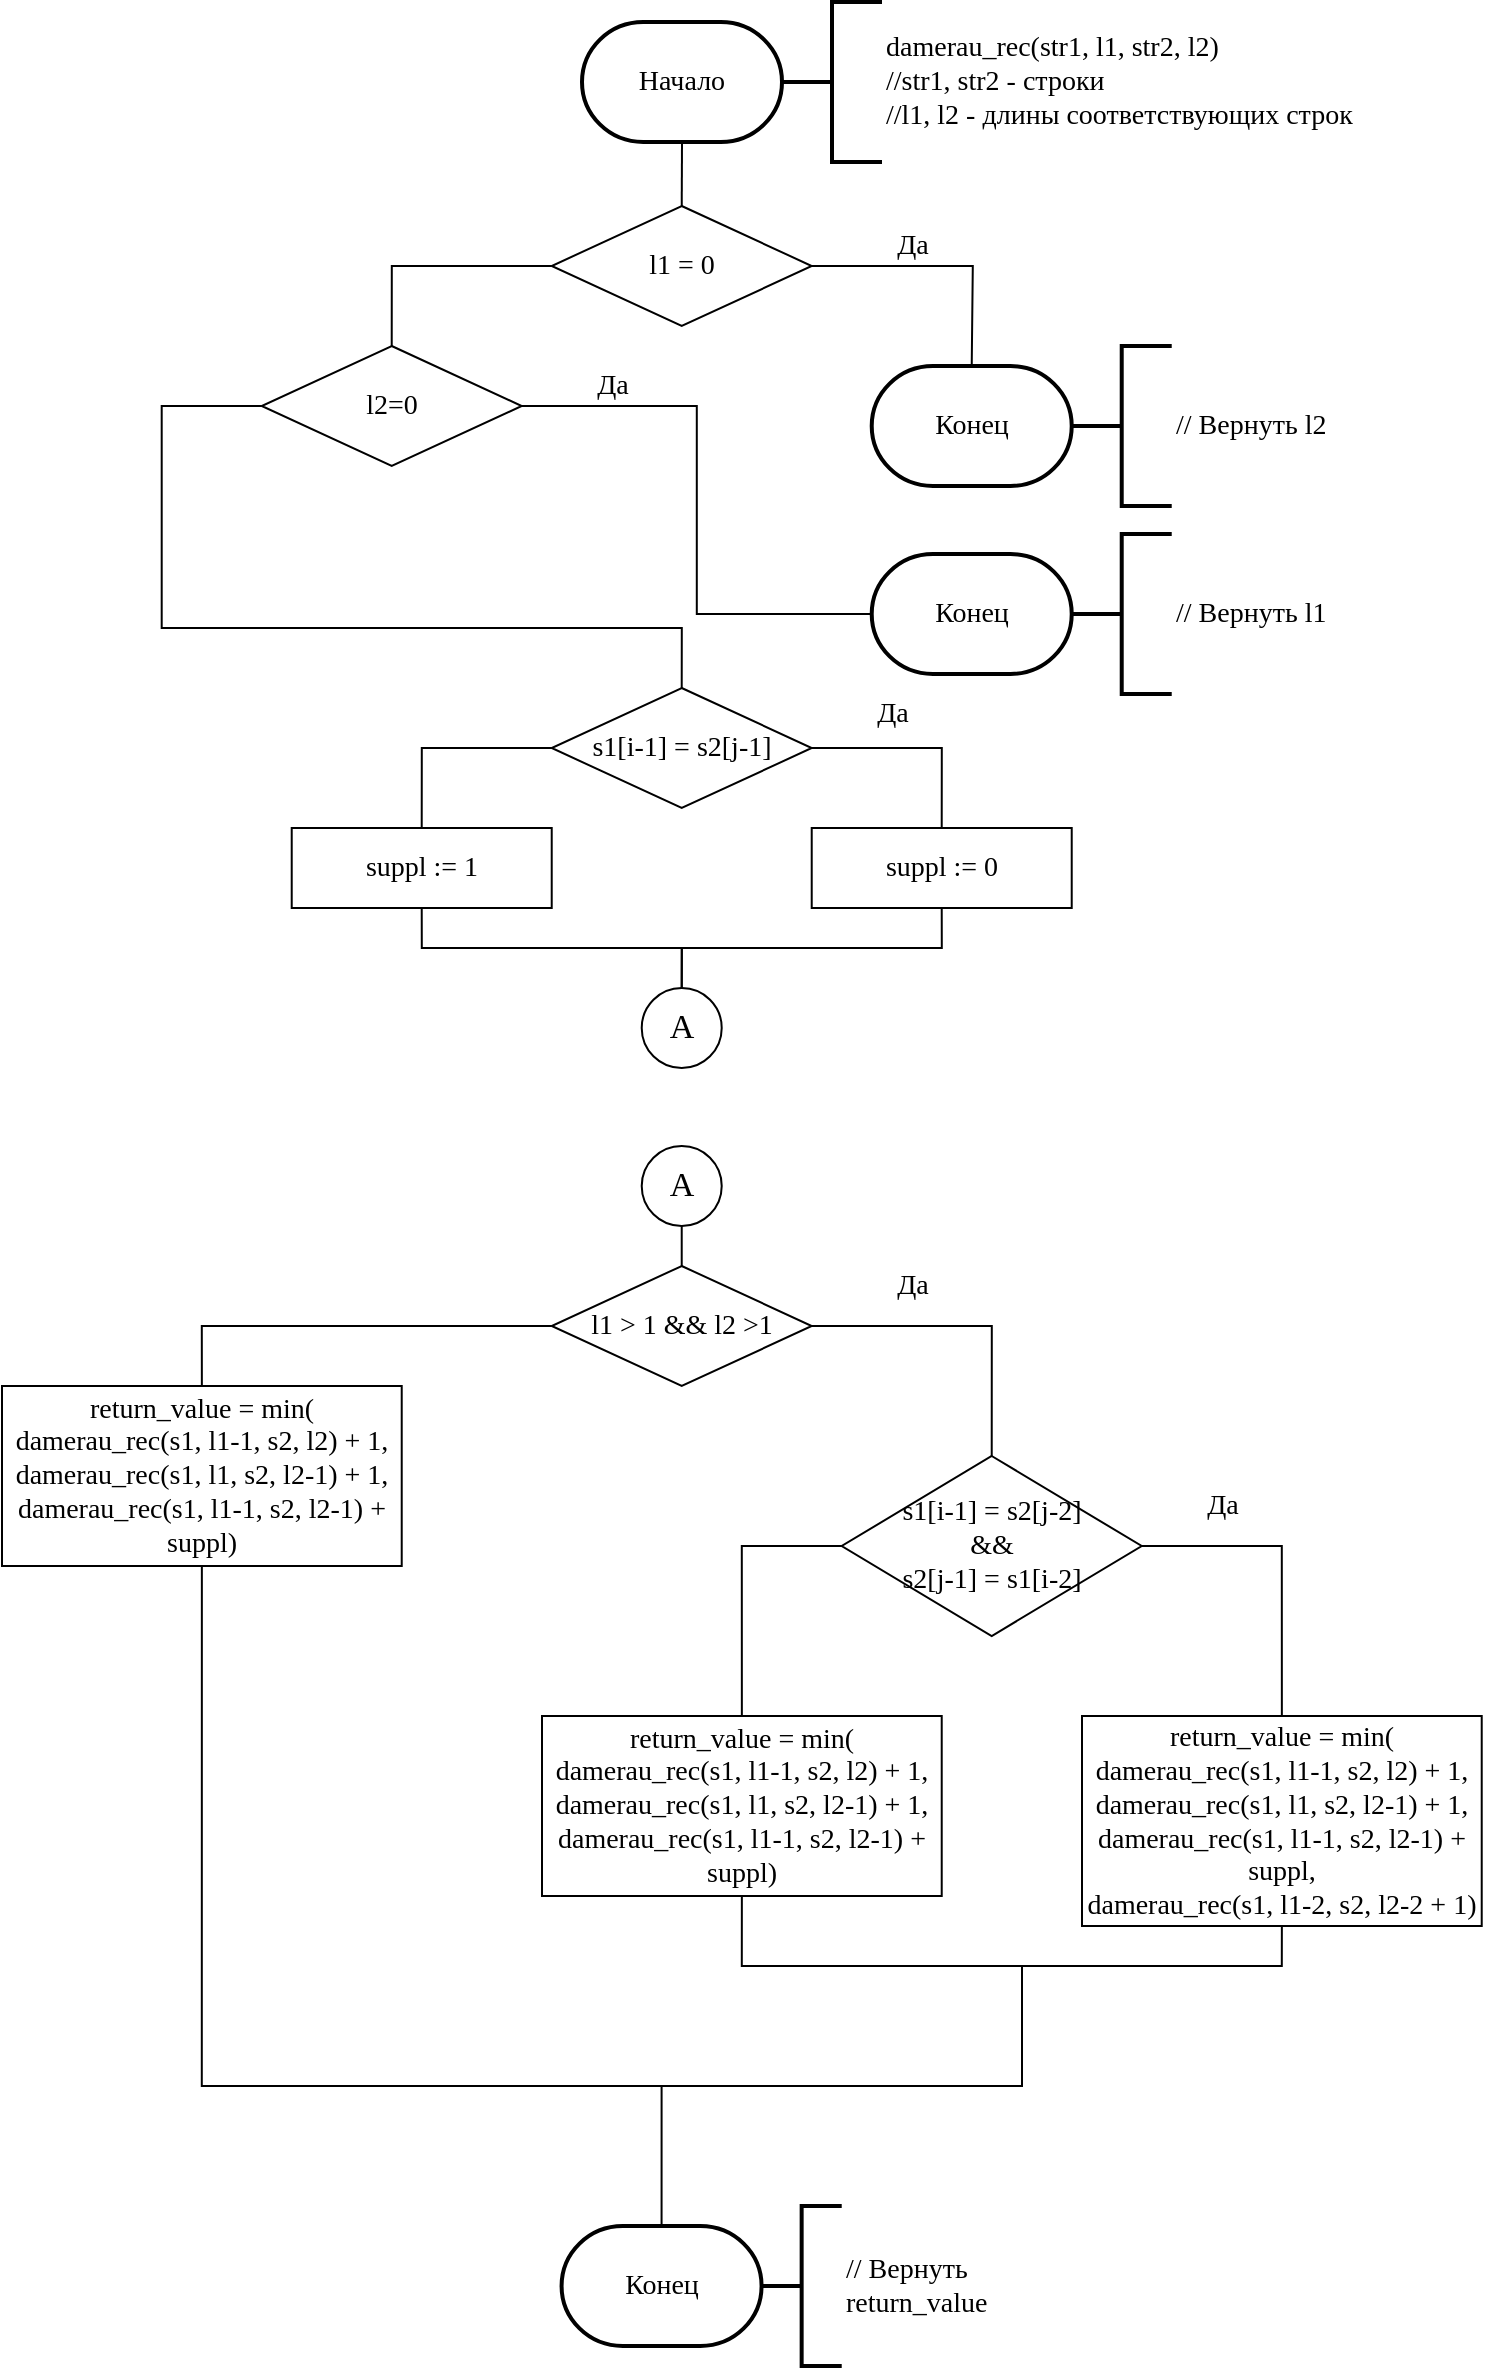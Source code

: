 <mxfile version="12.6.5" type="device"><diagram id="YL3H9q9L4_Bp0R7UsukM" name="Page-1"><mxGraphModel dx="1045" dy="725" grid="1" gridSize="10" guides="1" tooltips="1" connect="1" arrows="1" fold="1" page="1" pageScale="1" pageWidth="850" pageHeight="1100" math="0" shadow="0"><root><mxCell id="0"/><mxCell id="1" parent="0"/><mxCell id="tkgGCG3ak1hTv2Zepjkr-8" style="edgeStyle=orthogonalEdgeStyle;rounded=0;orthogonalLoop=1;jettySize=auto;html=1;exitX=0.5;exitY=1;exitDx=0;exitDy=0;exitPerimeter=0;entryX=0.5;entryY=0;entryDx=0;entryDy=0;endArrow=none;endFill=0;" parent="1" source="KYTLCNxsOzUXt4mLUQmY-2" target="KYTLCNxsOzUXt4mLUQmY-8" edge="1"><mxGeometry relative="1" as="geometry"/></mxCell><mxCell id="KYTLCNxsOzUXt4mLUQmY-2" value="Начало" style="strokeWidth=2;html=1;shape=mxgraph.flowchart.terminator;whiteSpace=wrap;fontFamily=Times New Roman;fontSize=14;" parent="1" vertex="1"><mxGeometry x="380" y="28" width="100" height="60" as="geometry"/></mxCell><mxCell id="KYTLCNxsOzUXt4mLUQmY-5" value="damerau_rec(str1, l1, str2, l2)&lt;br style=&quot;font-size: 14px&quot;&gt;//str1, str2 - строки&lt;br style=&quot;font-size: 14px&quot;&gt;//l1, l2 - длины соответствующих строк" style="strokeWidth=2;html=1;shape=mxgraph.flowchart.annotation_2;align=left;labelPosition=right;pointerEvents=1;fontFamily=Times New Roman;fontSize=14;" parent="1" vertex="1"><mxGeometry x="480" y="18" width="50" height="80" as="geometry"/></mxCell><mxCell id="KYTLCNxsOzUXt4mLUQmY-6" style="edgeStyle=orthogonalEdgeStyle;rounded=0;orthogonalLoop=1;jettySize=auto;html=1;exitX=1;exitY=0.5;exitDx=0;exitDy=0;entryX=0.5;entryY=0;entryDx=0;entryDy=0;endArrow=none;endFill=0;fontFamily=Times New Roman;fontSize=14;" parent="1" source="KYTLCNxsOzUXt4mLUQmY-8" edge="1"><mxGeometry relative="1" as="geometry"><mxPoint x="574.86" y="200" as="targetPoint"/></mxGeometry></mxCell><mxCell id="KYTLCNxsOzUXt4mLUQmY-7" style="edgeStyle=orthogonalEdgeStyle;rounded=0;orthogonalLoop=1;jettySize=auto;html=1;exitX=0;exitY=0.5;exitDx=0;exitDy=0;entryX=0.5;entryY=0;entryDx=0;entryDy=0;endArrow=none;endFill=0;fontFamily=Times New Roman;fontSize=14;" parent="1" source="KYTLCNxsOzUXt4mLUQmY-8" target="KYTLCNxsOzUXt4mLUQmY-13" edge="1"><mxGeometry relative="1" as="geometry"/></mxCell><mxCell id="KYTLCNxsOzUXt4mLUQmY-8" value="l1 = 0" style="rhombus;whiteSpace=wrap;html=1;fontFamily=Times New Roman;fontSize=14;" parent="1" vertex="1"><mxGeometry x="364.86" y="120" width="130" height="60" as="geometry"/></mxCell><mxCell id="KYTLCNxsOzUXt4mLUQmY-55" style="edgeStyle=orthogonalEdgeStyle;rounded=0;orthogonalLoop=1;jettySize=auto;html=1;exitX=0;exitY=0.5;exitDx=0;exitDy=0;entryX=0.5;entryY=0;entryDx=0;entryDy=0;endArrow=none;endFill=0;" parent="1" source="KYTLCNxsOzUXt4mLUQmY-13" target="KYTLCNxsOzUXt4mLUQmY-46" edge="1"><mxGeometry relative="1" as="geometry"><Array as="points"><mxPoint x="169.86" y="220"/><mxPoint x="169.86" y="331"/><mxPoint x="429.86" y="331"/></Array></mxGeometry></mxCell><mxCell id="tkgGCG3ak1hTv2Zepjkr-7" style="edgeStyle=orthogonalEdgeStyle;rounded=0;orthogonalLoop=1;jettySize=auto;html=1;exitX=1;exitY=0.5;exitDx=0;exitDy=0;entryX=0;entryY=0.5;entryDx=0;entryDy=0;entryPerimeter=0;endArrow=none;endFill=0;" parent="1" source="KYTLCNxsOzUXt4mLUQmY-13" target="tkgGCG3ak1hTv2Zepjkr-5" edge="1"><mxGeometry relative="1" as="geometry"/></mxCell><mxCell id="KYTLCNxsOzUXt4mLUQmY-13" value="l2=0" style="rhombus;whiteSpace=wrap;html=1;fontFamily=Times New Roman;fontSize=14;" parent="1" vertex="1"><mxGeometry x="219.86" y="190" width="130" height="60" as="geometry"/></mxCell><mxCell id="KYTLCNxsOzUXt4mLUQmY-35" value="Да" style="text;html=1;align=center;verticalAlign=middle;resizable=0;points=[];autosize=1;fontFamily=Times New Roman;fontSize=14;" parent="1" vertex="1"><mxGeometry x="529.86" y="130" width="30" height="20" as="geometry"/></mxCell><mxCell id="KYTLCNxsOzUXt4mLUQmY-36" value="Да" style="text;html=1;align=center;verticalAlign=middle;resizable=0;points=[];autosize=1;fontFamily=Times New Roman;fontSize=14;" parent="1" vertex="1"><mxGeometry x="379.86" y="200" width="30" height="20" as="geometry"/></mxCell><mxCell id="KYTLCNxsOzUXt4mLUQmY-58" style="edgeStyle=orthogonalEdgeStyle;rounded=0;orthogonalLoop=1;jettySize=auto;html=1;exitX=1;exitY=0.5;exitDx=0;exitDy=0;entryX=0.5;entryY=0;entryDx=0;entryDy=0;endArrow=none;endFill=0;" parent="1" source="KYTLCNxsOzUXt4mLUQmY-42" target="KYTLCNxsOzUXt4mLUQmY-43" edge="1"><mxGeometry relative="1" as="geometry"/></mxCell><mxCell id="tkgGCG3ak1hTv2Zepjkr-16" style="edgeStyle=orthogonalEdgeStyle;rounded=0;orthogonalLoop=1;jettySize=auto;html=1;exitX=0;exitY=0.5;exitDx=0;exitDy=0;entryX=0.5;entryY=0;entryDx=0;entryDy=0;endArrow=none;endFill=0;" parent="1" source="KYTLCNxsOzUXt4mLUQmY-42" target="tkgGCG3ak1hTv2Zepjkr-15" edge="1"><mxGeometry relative="1" as="geometry"/></mxCell><mxCell id="KYTLCNxsOzUXt4mLUQmY-42" value="l1 &amp;gt; 1 &amp;amp;&amp;amp; l2 &amp;gt;1" style="rhombus;whiteSpace=wrap;html=1;fontFamily=Times New Roman;fontSize=14;" parent="1" vertex="1"><mxGeometry x="364.86" y="650" width="130" height="60" as="geometry"/></mxCell><mxCell id="KYTLCNxsOzUXt4mLUQmY-59" style="edgeStyle=orthogonalEdgeStyle;rounded=0;orthogonalLoop=1;jettySize=auto;html=1;exitX=1;exitY=0.5;exitDx=0;exitDy=0;entryX=0.5;entryY=0;entryDx=0;entryDy=0;endArrow=none;endFill=0;" parent="1" source="KYTLCNxsOzUXt4mLUQmY-43" target="tkgGCG3ak1hTv2Zepjkr-20" edge="1"><mxGeometry relative="1" as="geometry"><mxPoint x="729.86" y="875" as="targetPoint"/></mxGeometry></mxCell><mxCell id="KYTLCNxsOzUXt4mLUQmY-60" style="edgeStyle=orthogonalEdgeStyle;rounded=0;orthogonalLoop=1;jettySize=auto;html=1;exitX=0;exitY=0.5;exitDx=0;exitDy=0;entryX=0.5;entryY=0;entryDx=0;entryDy=0;endArrow=none;endFill=0;" parent="1" source="KYTLCNxsOzUXt4mLUQmY-43" target="tkgGCG3ak1hTv2Zepjkr-18" edge="1"><mxGeometry relative="1" as="geometry"><mxPoint x="454.86" y="875" as="targetPoint"/></mxGeometry></mxCell><mxCell id="KYTLCNxsOzUXt4mLUQmY-43" value="s1[i-1] = s2[j-2]&lt;br&gt;&amp;amp;&amp;amp;&lt;br&gt;s2[j-1] = s1[i-2]" style="rhombus;whiteSpace=wrap;html=1;fontFamily=Times New Roman;fontSize=14;" parent="1" vertex="1"><mxGeometry x="509.86" y="745" width="150" height="90" as="geometry"/></mxCell><mxCell id="KYTLCNxsOzUXt4mLUQmY-44" style="edgeStyle=orthogonalEdgeStyle;rounded=0;orthogonalLoop=1;jettySize=auto;html=1;exitX=1;exitY=0.5;exitDx=0;exitDy=0;entryX=0.5;entryY=0;entryDx=0;entryDy=0;endArrow=none;endFill=0;fontFamily=Times New Roman;fontSize=14;" parent="1" source="KYTLCNxsOzUXt4mLUQmY-46" target="KYTLCNxsOzUXt4mLUQmY-47" edge="1"><mxGeometry relative="1" as="geometry"/></mxCell><mxCell id="KYTLCNxsOzUXt4mLUQmY-45" style="edgeStyle=orthogonalEdgeStyle;rounded=0;orthogonalLoop=1;jettySize=auto;html=1;exitX=0;exitY=0.5;exitDx=0;exitDy=0;entryX=0.5;entryY=0;entryDx=0;entryDy=0;endArrow=none;endFill=0;fontFamily=Times New Roman;fontSize=14;" parent="1" source="KYTLCNxsOzUXt4mLUQmY-46" target="KYTLCNxsOzUXt4mLUQmY-48" edge="1"><mxGeometry relative="1" as="geometry"/></mxCell><mxCell id="KYTLCNxsOzUXt4mLUQmY-46" value="s1[i-1] = s2[j-1]" style="rhombus;whiteSpace=wrap;html=1;fontFamily=Times New Roman;fontSize=14;" parent="1" vertex="1"><mxGeometry x="364.86" y="361" width="130" height="60" as="geometry"/></mxCell><mxCell id="KYTLCNxsOzUXt4mLUQmY-76" style="edgeStyle=orthogonalEdgeStyle;rounded=0;orthogonalLoop=1;jettySize=auto;html=1;exitX=0.5;exitY=1;exitDx=0;exitDy=0;entryX=0.5;entryY=0;entryDx=0;entryDy=0;endArrow=none;endFill=0;" parent="1" source="KYTLCNxsOzUXt4mLUQmY-47" target="KYTLCNxsOzUXt4mLUQmY-75" edge="1"><mxGeometry relative="1" as="geometry"/></mxCell><mxCell id="KYTLCNxsOzUXt4mLUQmY-47" value="suppl := 0" style="rounded=0;whiteSpace=wrap;html=1;fontFamily=Times New Roman;fontSize=14;" parent="1" vertex="1"><mxGeometry x="494.86" y="431" width="130" height="40" as="geometry"/></mxCell><mxCell id="KYTLCNxsOzUXt4mLUQmY-77" style="edgeStyle=orthogonalEdgeStyle;rounded=0;orthogonalLoop=1;jettySize=auto;html=1;exitX=0.5;exitY=1;exitDx=0;exitDy=0;entryX=0.5;entryY=0;entryDx=0;entryDy=0;endArrow=none;endFill=0;" parent="1" source="KYTLCNxsOzUXt4mLUQmY-48" target="KYTLCNxsOzUXt4mLUQmY-75" edge="1"><mxGeometry relative="1" as="geometry"/></mxCell><mxCell id="KYTLCNxsOzUXt4mLUQmY-48" value="suppl := 1" style="rounded=0;whiteSpace=wrap;html=1;fontFamily=Times New Roman;fontSize=14;" parent="1" vertex="1"><mxGeometry x="234.86" y="431" width="130" height="40" as="geometry"/></mxCell><mxCell id="KYTLCNxsOzUXt4mLUQmY-49" value="Да" style="text;html=1;align=center;verticalAlign=middle;resizable=0;points=[];autosize=1;fontFamily=Times New Roman;fontSize=14;" parent="1" vertex="1"><mxGeometry x="519.86" y="364" width="30" height="20" as="geometry"/></mxCell><mxCell id="KYTLCNxsOzUXt4mLUQmY-73" value="Да" style="text;html=1;align=center;verticalAlign=middle;resizable=0;points=[];autosize=1;fontFamily=Times New Roman;fontSize=14;" parent="1" vertex="1"><mxGeometry x="529.86" y="650" width="30" height="20" as="geometry"/></mxCell><mxCell id="KYTLCNxsOzUXt4mLUQmY-74" value="Да" style="text;html=1;align=center;verticalAlign=middle;resizable=0;points=[];autosize=1;fontFamily=Times New Roman;fontSize=14;" parent="1" vertex="1"><mxGeometry x="684.86" y="760" width="30" height="20" as="geometry"/></mxCell><mxCell id="KYTLCNxsOzUXt4mLUQmY-75" value="&lt;font face=&quot;Times New Roman&quot; style=&quot;font-size: 17px;&quot;&gt;A&lt;/font&gt;" style="ellipse;whiteSpace=wrap;html=1;aspect=fixed;" parent="1" vertex="1"><mxGeometry x="409.86" y="511" width="40" height="40" as="geometry"/></mxCell><mxCell id="KYTLCNxsOzUXt4mLUQmY-79" style="edgeStyle=orthogonalEdgeStyle;rounded=0;orthogonalLoop=1;jettySize=auto;html=1;exitX=0.5;exitY=1;exitDx=0;exitDy=0;entryX=0.5;entryY=0;entryDx=0;entryDy=0;endArrow=none;endFill=0;" parent="1" source="KYTLCNxsOzUXt4mLUQmY-78" target="KYTLCNxsOzUXt4mLUQmY-42" edge="1"><mxGeometry relative="1" as="geometry"/></mxCell><mxCell id="KYTLCNxsOzUXt4mLUQmY-78" value="&lt;font face=&quot;Times New Roman&quot; style=&quot;font-size: 17px;&quot;&gt;A&lt;/font&gt;" style="ellipse;whiteSpace=wrap;html=1;aspect=fixed;" parent="1" vertex="1"><mxGeometry x="409.86" y="590" width="40" height="40" as="geometry"/></mxCell><mxCell id="tkgGCG3ak1hTv2Zepjkr-3" value="Конец" style="strokeWidth=2;html=1;shape=mxgraph.flowchart.terminator;whiteSpace=wrap;fontFamily=Times New Roman;fontSize=14;" parent="1" vertex="1"><mxGeometry x="524.86" y="200" width="100" height="60" as="geometry"/></mxCell><mxCell id="tkgGCG3ak1hTv2Zepjkr-4" value="// Вернуть l2" style="strokeWidth=2;html=1;shape=mxgraph.flowchart.annotation_2;align=left;labelPosition=right;pointerEvents=1;fontFamily=Times New Roman;fontSize=14;" parent="1" vertex="1"><mxGeometry x="624.86" y="190" width="50" height="80" as="geometry"/></mxCell><mxCell id="tkgGCG3ak1hTv2Zepjkr-5" value="Конец" style="strokeWidth=2;html=1;shape=mxgraph.flowchart.terminator;whiteSpace=wrap;fontFamily=Times New Roman;fontSize=14;" parent="1" vertex="1"><mxGeometry x="524.86" y="294" width="100" height="60" as="geometry"/></mxCell><mxCell id="tkgGCG3ak1hTv2Zepjkr-6" value="// Вернуть l1" style="strokeWidth=2;html=1;shape=mxgraph.flowchart.annotation_2;align=left;labelPosition=right;pointerEvents=1;fontFamily=Times New Roman;fontSize=14;" parent="1" vertex="1"><mxGeometry x="624.86" y="284" width="50" height="80" as="geometry"/></mxCell><mxCell id="tkgGCG3ak1hTv2Zepjkr-17" style="edgeStyle=orthogonalEdgeStyle;rounded=0;orthogonalLoop=1;jettySize=auto;html=1;exitX=0.5;exitY=1;exitDx=0;exitDy=0;entryX=0.5;entryY=0;entryDx=0;entryDy=0;entryPerimeter=0;endArrow=none;endFill=0;" parent="1" source="tkgGCG3ak1hTv2Zepjkr-15" target="tkgGCG3ak1hTv2Zepjkr-23" edge="1"><mxGeometry relative="1" as="geometry"><mxPoint x="189.93" y="840" as="targetPoint"/><Array as="points"><mxPoint x="190" y="1060"/><mxPoint x="420" y="1060"/></Array></mxGeometry></mxCell><mxCell id="tkgGCG3ak1hTv2Zepjkr-15" value="return_value = min( damerau_rec(s1, l1-1, s2, l2)&lt;span&gt;&amp;nbsp;+ 1,&lt;br&gt;&lt;/span&gt;damerau_rec(s1, l1, s2, l2-1)&amp;nbsp;+ 1&lt;span&gt;,&lt;/span&gt;&lt;br&gt;damerau_rec(s1, l1-1, s2, l2-1)&amp;nbsp;+ suppl)" style="rounded=0;whiteSpace=wrap;html=1;fontFamily=Times New Roman;fontSize=14;" parent="1" vertex="1"><mxGeometry x="90" y="710" width="199.86" height="90" as="geometry"/></mxCell><mxCell id="tkgGCG3ak1hTv2Zepjkr-26" style="edgeStyle=orthogonalEdgeStyle;rounded=0;orthogonalLoop=1;jettySize=auto;html=1;exitX=0.5;exitY=1;exitDx=0;exitDy=0;endArrow=none;endFill=0;" parent="1" source="tkgGCG3ak1hTv2Zepjkr-18" edge="1"><mxGeometry relative="1" as="geometry"><mxPoint x="600" y="1040" as="targetPoint"/><Array as="points"><mxPoint x="460" y="1000"/><mxPoint x="600" y="1000"/></Array></mxGeometry></mxCell><mxCell id="tkgGCG3ak1hTv2Zepjkr-18" value="return_value = min( damerau_rec(s1, l1-1, s2, l2)&lt;span&gt;&amp;nbsp;+ 1,&lt;br&gt;&lt;/span&gt;damerau_rec(s1, l1, s2, l2-1)&amp;nbsp;+ 1&lt;span&gt;,&lt;/span&gt;&lt;br&gt;damerau_rec(s1, l1-1, s2, l2-1)&amp;nbsp;+ suppl)" style="rounded=0;whiteSpace=wrap;html=1;fontFamily=Times New Roman;fontSize=14;" parent="1" vertex="1"><mxGeometry x="360" y="875" width="199.86" height="90" as="geometry"/></mxCell><mxCell id="tkgGCG3ak1hTv2Zepjkr-27" style="edgeStyle=orthogonalEdgeStyle;rounded=0;orthogonalLoop=1;jettySize=auto;html=1;exitX=0.5;exitY=1;exitDx=0;exitDy=0;endArrow=none;endFill=0;" parent="1" source="tkgGCG3ak1hTv2Zepjkr-20" edge="1"><mxGeometry relative="1" as="geometry"><mxPoint x="420" y="1060" as="targetPoint"/><Array as="points"><mxPoint x="730" y="1000"/><mxPoint x="600" y="1000"/></Array></mxGeometry></mxCell><mxCell id="tkgGCG3ak1hTv2Zepjkr-20" value="return_value = min( damerau_rec(s1, l1-1, s2, l2)&lt;span&gt;&amp;nbsp;+ 1,&lt;br&gt;&lt;/span&gt;damerau_rec(s1, l1, s2, l2-1)&amp;nbsp;+ 1&lt;span&gt;,&lt;/span&gt;&lt;br&gt;damerau_rec(s1, l1-1, s2, l2-1)&amp;nbsp;+ suppl,&lt;br&gt;&lt;span style=&quot;color: rgba(0 , 0 , 0 , 0) ; font-family: monospace ; font-size: 0px ; white-space: nowrap&quot;&gt;%3CmxGraphModel%3E%3Croot%3E%3CmxCell%20id%3D%220%22%2F%3E%3CmxCell%20id%3D%221%22%20parent%3D%220%22%2F%3E%3CmxCell%20id%3D%222%22%20value%3D%22return_value%20%3D%20min(%20damerau_rec(s1%2C%20l1-1%2C%20s2%2C%20l2)%26lt%3Bspan%26gt%3B%26amp%3Bnbsp%3B%2B%201%2C%26lt%3Bbr%26gt%3B%26lt%3B%2Fspan%26gt%3Bdamerau_rec(s1%2C%20l1%2C%20s2%2C%20l2-1)%26amp%3Bnbsp%3B%2B%201%26lt%3Bspan%26gt%3B%2C%26lt%3B%2Fspan%26gt%3B%26lt%3Bbr%26gt%3Bdamerau_rec(s1%2C%20l1-1%2C%20s2%2C%20l2-1)%26amp%3Bnbsp%3B%2B%20suppl)%22%20style%3D%22rounded%3D0%3BwhiteSpace%3Dwrap%3Bhtml%3D1%3BfontFamily%3DTimes%20New%20Roman%3BfontSize%3D14%3B%22%20vertex%3D%221%22%20parent%3D%221%22%3E%3CmxGeometry%20x%3D%22360%22%20y%3D%22875%22%20width%3D%22199.86%22%20height%3D%2290%22%20as%3D%22geometry%22%2F%3E%3C%2FmxCell%3E%3C%2Froot%3E%3C%2FmxGraphModel%3E&lt;/span&gt;damerau_rec(s1, l1-2, s2, l2-2 + 1)" style="rounded=0;whiteSpace=wrap;html=1;fontFamily=Times New Roman;fontSize=14;" parent="1" vertex="1"><mxGeometry x="630" y="875" width="199.86" height="105" as="geometry"/></mxCell><mxCell id="tkgGCG3ak1hTv2Zepjkr-25" value="" style="group" parent="1" vertex="1" connectable="0"><mxGeometry x="369.79" y="1120" width="140.07" height="80" as="geometry"/></mxCell><mxCell id="tkgGCG3ak1hTv2Zepjkr-23" value="Конец" style="strokeWidth=2;html=1;shape=mxgraph.flowchart.terminator;whiteSpace=wrap;fontFamily=Times New Roman;fontSize=14;" parent="tkgGCG3ak1hTv2Zepjkr-25" vertex="1"><mxGeometry y="10" width="100" height="60" as="geometry"/></mxCell><mxCell id="tkgGCG3ak1hTv2Zepjkr-24" value="// Вернуть&lt;br&gt;return_value" style="strokeWidth=2;html=1;shape=mxgraph.flowchart.annotation_2;align=left;labelPosition=right;pointerEvents=1;fontFamily=Times New Roman;fontSize=14;" parent="tkgGCG3ak1hTv2Zepjkr-25" vertex="1"><mxGeometry x="100" width="40.07" height="80" as="geometry"/></mxCell></root></mxGraphModel></diagram></mxfile>